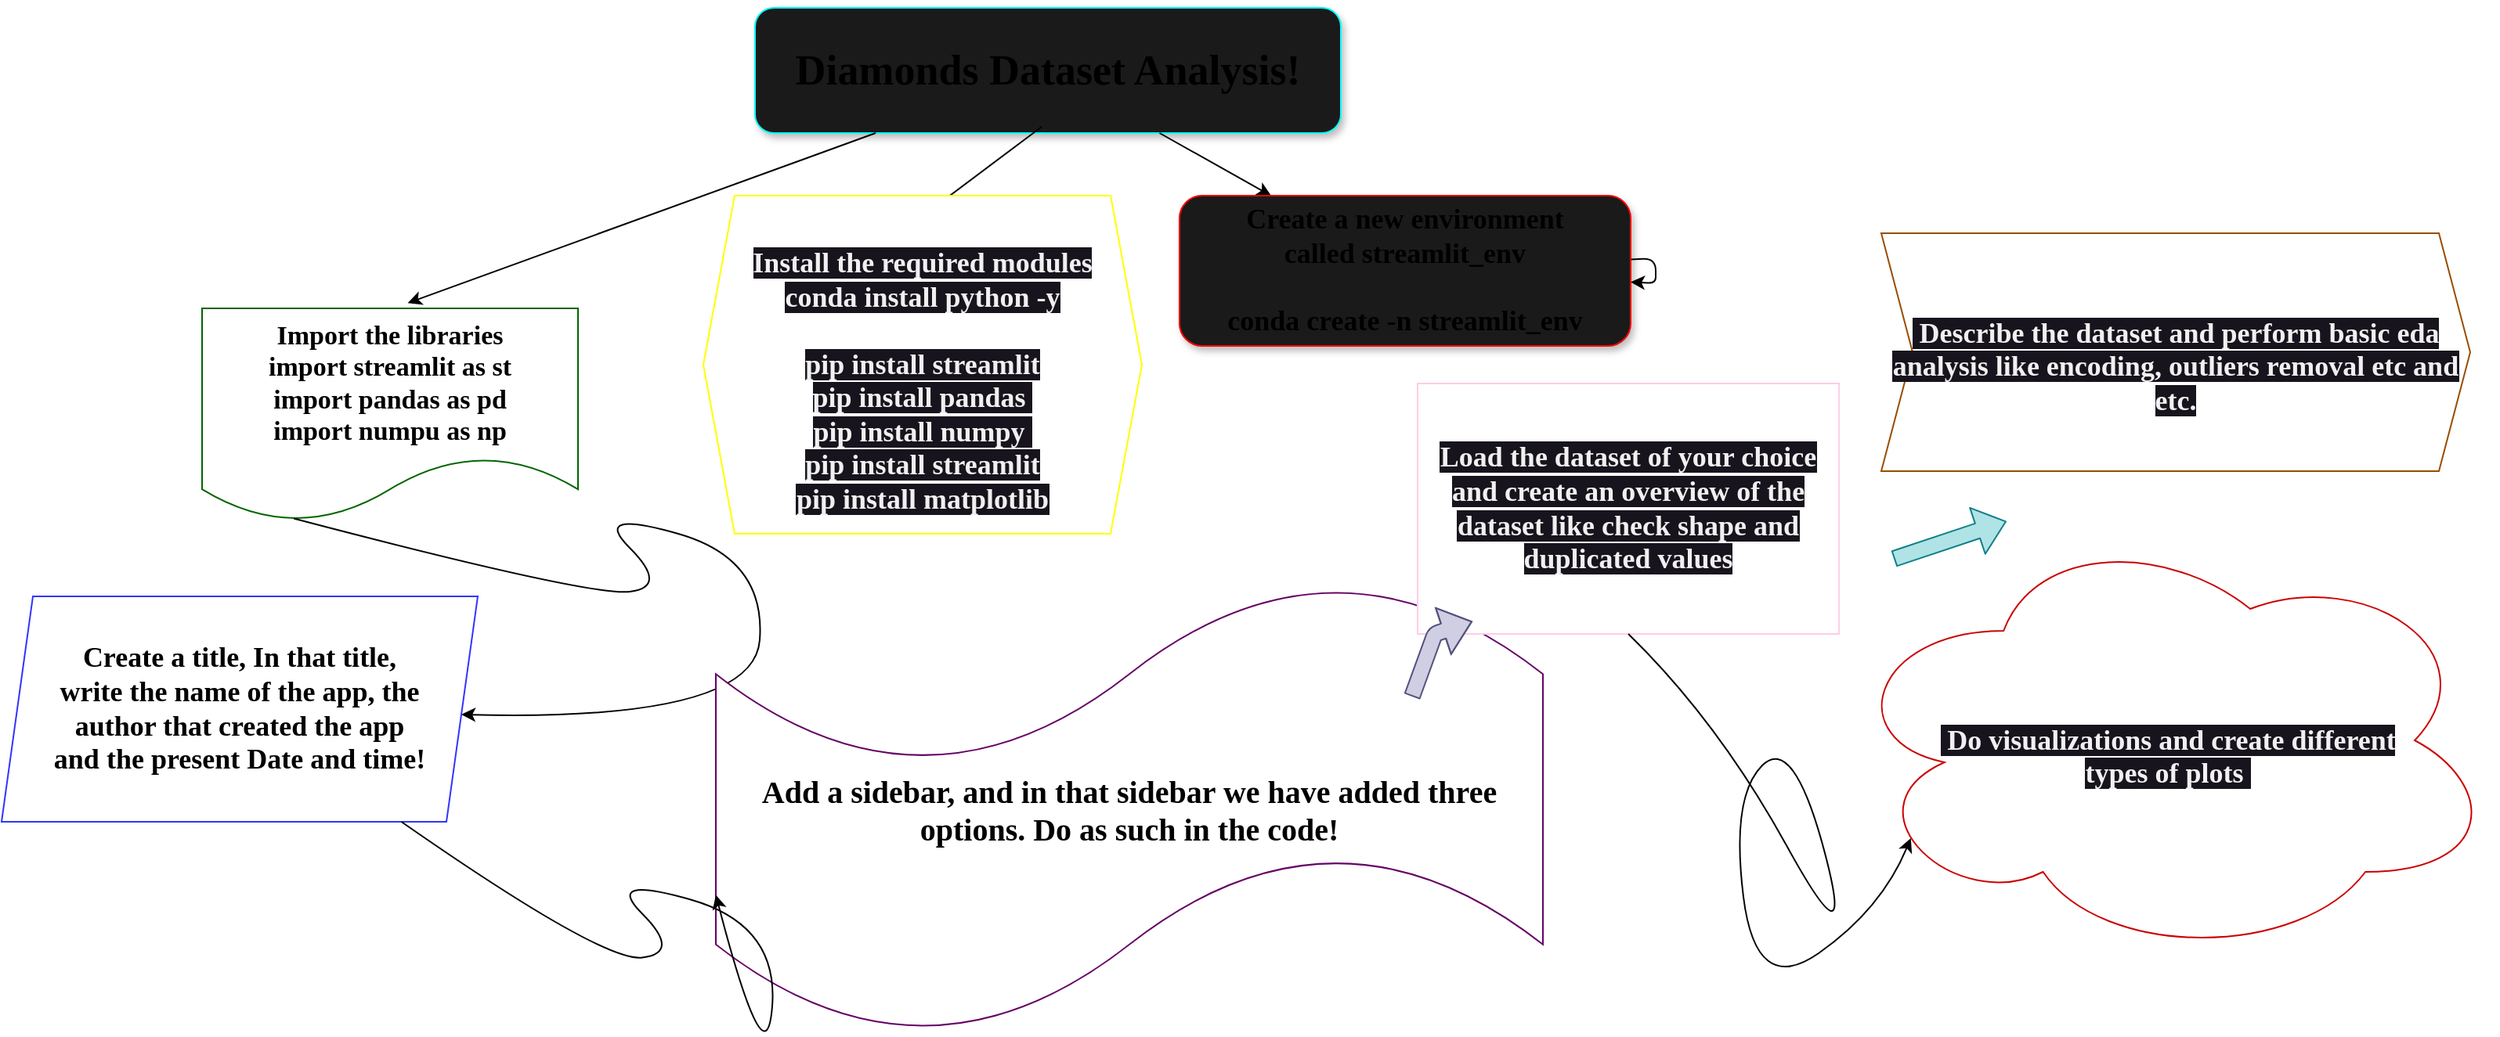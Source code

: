 <mxfile>
    <diagram id="iV_1vlyEYh0cKpFy-sop" name="Page-1">
        <mxGraphModel dx="2287" dy="1388" grid="1" gridSize="8" guides="1" tooltips="1" connect="1" arrows="1" fold="1" page="0" pageScale="1" pageWidth="850" pageHeight="1100" background="none" math="0" shadow="0">
            <root>
                <mxCell id="0"/>
                <mxCell id="1" parent="0"/>
                <mxCell id="2" value="&lt;font size=&quot;1&quot; style=&quot;&quot;&gt;&lt;b style=&quot;font-size: 27px;&quot;&gt;Diamonds Dataset Analysis!&lt;/b&gt;&lt;/font&gt;" style="rounded=1;whiteSpace=wrap;fontFamily=Comic Sans MS;labelBackgroundColor=none;labelBorderColor=none;html=1;fillColor=#1A1A1A;strokeColor=#00FFFF;shadow=1;" parent="1" vertex="1">
                    <mxGeometry x="-23" y="-216" width="374" height="80" as="geometry"/>
                </mxCell>
                <mxCell id="3" value="" style="endArrow=classic;html=1;" parent="1" source="2" target="4" edge="1">
                    <mxGeometry width="50" height="50" relative="1" as="geometry">
                        <mxPoint x="184" y="110" as="sourcePoint"/>
                        <mxPoint x="472" y="-24" as="targetPoint"/>
                        <Array as="points"/>
                    </mxGeometry>
                </mxCell>
                <mxCell id="6" style="edgeStyle=none;html=1;fontSize=17;" parent="1" source="4" target="4" edge="1">
                    <mxGeometry relative="1" as="geometry">
                        <mxPoint x="464" y="-24" as="targetPoint"/>
                    </mxGeometry>
                </mxCell>
                <mxCell id="4" value="&lt;span style=&quot;font-size: 18px;&quot;&gt;&lt;b style=&quot;&quot;&gt;Create a new environment&lt;br style=&quot;&quot;&gt;called streamlit_env&lt;br style=&quot;&quot;&gt;&lt;br style=&quot;&quot;&gt;conda create -n streamlit_env&lt;br style=&quot;font-size: 17px;&quot;&gt;&lt;/b&gt;&lt;/span&gt;" style="rounded=1;whiteSpace=wrap;fontFamily=Comic Sans MS;labelBackgroundColor=none;labelBorderColor=none;html=1;fillColor=#1A1A1A;strokeColor=#FF0000;shadow=1;fontSize=17;" parent="1" vertex="1">
                    <mxGeometry x="248" y="-96" width="288" height="96" as="geometry"/>
                </mxCell>
                <mxCell id="7" value="" style="endArrow=classic;html=1;entryX=0.486;entryY=0.074;entryDx=0;entryDy=0;entryPerimeter=0;" parent="1" target="8" edge="1">
                    <mxGeometry width="50" height="50" relative="1" as="geometry">
                        <mxPoint x="160.0" y="-140" as="sourcePoint"/>
                        <mxPoint x="160" y="-64" as="targetPoint"/>
                        <Array as="points"/>
                    </mxGeometry>
                </mxCell>
                <mxCell id="8" value="&lt;font style=&quot;font-size: 18px;&quot;&gt;&lt;br&gt;&lt;b style=&quot;border-color: rgb(0, 0, 0); color: rgb(240, 240, 240); font-family: &amp;quot;Comic Sans MS&amp;quot;; font-style: normal; font-variant-ligatures: normal; font-variant-caps: normal; letter-spacing: normal; orphans: 2; text-align: center; text-indent: 0px; text-transform: none; widows: 2; word-spacing: 0px; -webkit-text-stroke-width: 0px; background-color: rgb(24, 20, 29); text-decoration-thickness: initial; text-decoration-style: initial; text-decoration-color: initial;&quot;&gt;Install the required modules&lt;br style=&quot;border-color: rgb(0, 0, 0);&quot;&gt;conda install python -y&lt;br style=&quot;border-color: rgb(0, 0, 0);&quot;&gt;&lt;br style=&quot;border-color: rgb(0, 0, 0);&quot;&gt;pip install streamlit&lt;br style=&quot;border-color: rgb(0, 0, 0);&quot;&gt;pip install pandas&amp;nbsp;&lt;br style=&quot;border-color: rgb(0, 0, 0);&quot;&gt;pip install numpy&amp;nbsp;&lt;br style=&quot;border-color: rgb(0, 0, 0);&quot;&gt;pip install streamlit&lt;br style=&quot;border-color: rgb(0, 0, 0);&quot;&gt;pip install matplotlib&lt;/b&gt;&lt;br&gt;&lt;/font&gt;" style="shape=hexagon;perimeter=hexagonPerimeter2;whiteSpace=wrap;html=1;fixedSize=1;fontSize=17;strokeColor=#FFFF00;" parent="1" vertex="1">
                    <mxGeometry x="-56" y="-96" width="280" height="216" as="geometry"/>
                </mxCell>
                <mxCell id="9" value="&lt;font face=&quot;Comic Sans MS&quot;&gt;&lt;span style=&quot;font-size: 17px;&quot;&gt;&lt;b&gt;Import the libraries&lt;br&gt;import streamlit as st&lt;br&gt;import pandas as pd&lt;br&gt;import numpu as np&lt;br&gt;&lt;/b&gt;&lt;/span&gt;&lt;/font&gt;" style="shape=document;whiteSpace=wrap;html=1;boundedLbl=1;strokeColor=#006600;" parent="1" vertex="1">
                    <mxGeometry x="-376" y="-24" width="240" height="136" as="geometry"/>
                </mxCell>
                <mxCell id="10" value="" style="endArrow=classic;html=1;entryX=0.547;entryY=-0.025;entryDx=0;entryDy=0;entryPerimeter=0;" parent="1" source="2" target="9" edge="1">
                    <mxGeometry width="50" height="50" relative="1" as="geometry">
                        <mxPoint x="24.004" y="-140" as="sourcePoint"/>
                        <mxPoint x="199.771" y="-16" as="targetPoint"/>
                        <Array as="points"/>
                    </mxGeometry>
                </mxCell>
                <mxCell id="11" value="" style="curved=1;endArrow=classic;html=1;fontSize=16;exitX=0.244;exitY=0.987;exitDx=0;exitDy=0;exitPerimeter=0;" parent="1" source="9" target="12" edge="1">
                    <mxGeometry width="50" height="50" relative="1" as="geometry">
                        <mxPoint x="-184" y="168" as="sourcePoint"/>
                        <mxPoint x="-56" y="256" as="targetPoint"/>
                        <Array as="points">
                            <mxPoint x="-128" y="160"/>
                            <mxPoint x="-78" y="154"/>
                            <mxPoint x="-128" y="104"/>
                            <mxPoint x="-16" y="136"/>
                            <mxPoint x="-24" y="240"/>
                        </Array>
                    </mxGeometry>
                </mxCell>
                <mxCell id="12" value="&lt;font style=&quot;font-size: 18px;&quot;&gt;&lt;br style=&quot;border-color: rgb(0, 0, 0); color: rgb(240, 240, 240); font-family: Helvetica; font-style: normal; font-variant-ligatures: normal; font-variant-caps: normal; font-weight: 400; letter-spacing: normal; orphans: 2; text-align: center; text-indent: 0px; text-transform: none; widows: 2; word-spacing: 0px; -webkit-text-stroke-width: 0px; background-color: rgb(24, 20, 29); text-decoration-thickness: initial; text-decoration-style: initial; text-decoration-color: initial;&quot;&gt;&lt;/font&gt;&lt;font style=&quot;font-size: 18px;&quot; face=&quot;Comic Sans MS&quot;&gt;&lt;b style=&quot;&quot;&gt;&lt;font style=&quot;font-size: 18px;&quot;&gt;Create a title, In that title,&lt;br&gt;write the name of the app, the&lt;br&gt;author that created the app&lt;br&gt;and the present Date and time!&lt;br&gt;&lt;/font&gt;&lt;br&gt;&lt;/b&gt;&lt;/font&gt;" style="shape=parallelogram;perimeter=parallelogramPerimeter;whiteSpace=wrap;html=1;fixedSize=1;strokeColor=#3333FF;fontSize=16;" parent="1" vertex="1">
                    <mxGeometry x="-504" y="160" width="304" height="144" as="geometry"/>
                </mxCell>
                <mxCell id="13" value="&lt;font style=&quot;font-size: 20px;&quot;&gt;&lt;br style=&quot;border-color: rgb(0, 0, 0); color: rgb(240, 240, 240); font-family: Helvetica; font-style: normal; font-variant-ligatures: normal; font-variant-caps: normal; font-weight: 400; letter-spacing: normal; orphans: 2; text-align: center; text-indent: 0px; text-transform: none; widows: 2; word-spacing: 0px; -webkit-text-stroke-width: 0px; text-decoration-thickness: initial; text-decoration-style: initial; text-decoration-color: initial; background-color: rgb(24, 20, 29);&quot;&gt;&lt;font style=&quot;font-size: 20px;&quot; face=&quot;Comic Sans MS&quot;&gt;&lt;b style=&quot;&quot;&gt;Add a sidebar, and in that sidebar we have added three options. Do as such in the code!&lt;br&gt;&lt;br&gt;&lt;/b&gt;&lt;/font&gt;&lt;/font&gt;" style="shape=tape;whiteSpace=wrap;html=1;strokeColor=#660066;" parent="1" vertex="1">
                    <mxGeometry x="-48" y="152" width="528" height="288" as="geometry"/>
                </mxCell>
                <mxCell id="15" value="" style="curved=1;endArrow=classic;html=1;fontSize=16;entryX=0;entryY=0.69;entryDx=0;entryDy=0;entryPerimeter=0;" parent="1" source="12" target="13" edge="1">
                    <mxGeometry width="50" height="50" relative="1" as="geometry">
                        <mxPoint x="-165.44" y="328.002" as="sourcePoint"/>
                        <mxPoint x="-72.404" y="478.282" as="targetPoint"/>
                        <Array as="points">
                            <mxPoint x="-120" y="393.77"/>
                            <mxPoint x="-70" y="387.77"/>
                            <mxPoint x="-120" y="337.77"/>
                            <mxPoint x="-8" y="369.77"/>
                            <mxPoint x="-16" y="473.77"/>
                        </Array>
                    </mxGeometry>
                </mxCell>
                <mxCell id="16" value="&lt;br style=&quot;border-color: rgb(0, 0, 0); color: rgb(240, 240, 240); font-family: Helvetica; font-size: 18px; font-style: normal; font-variant-ligatures: normal; font-variant-caps: normal; font-weight: 400; letter-spacing: normal; orphans: 2; text-align: center; text-indent: 0px; text-transform: none; widows: 2; word-spacing: 0px; -webkit-text-stroke-width: 0px; text-decoration-thickness: initial; text-decoration-style: initial; text-decoration-color: initial; background-color: rgb(24, 20, 29);&quot;&gt;&lt;font style=&quot;border-color: rgb(0, 0, 0); color: rgb(240, 240, 240); font-size: 18px; font-style: normal; font-variant-ligatures: normal; font-variant-caps: normal; font-weight: 400; letter-spacing: normal; orphans: 2; text-align: center; text-indent: 0px; text-transform: none; widows: 2; word-spacing: 0px; -webkit-text-stroke-width: 0px; background-color: rgb(24, 20, 29); text-decoration-thickness: initial; text-decoration-style: initial; text-decoration-color: initial;&quot; face=&quot;Comic Sans MS&quot;&gt;&lt;b style=&quot;border-color: rgb(0, 0, 0);&quot;&gt;Load the dataset of your choice and create an overview of the dataset like check shape and duplicated values&lt;br&gt;&lt;br style=&quot;border-color: rgb(0, 0, 0);&quot;&gt;&lt;/b&gt;&lt;/font&gt;" style="shape=callout;whiteSpace=wrap;html=1;perimeter=calloutPerimeter;strokeColor=#FFCCE6;fontSize=18;size=0;position=0.95;" parent="1" vertex="1">
                    <mxGeometry x="400" y="24" width="269.09" height="160" as="geometry"/>
                </mxCell>
                <mxCell id="17" value="" style="shape=flexArrow;endArrow=classic;html=1;fontSize=18;fillColor=#d0cee2;strokeColor=#56517e;" parent="1" edge="1">
                    <mxGeometry width="50" height="50" relative="1" as="geometry">
                        <mxPoint x="396.455" y="224" as="sourcePoint"/>
                        <mxPoint x="435" y="176" as="targetPoint"/>
                        <Array as="points">
                            <mxPoint x="411" y="184"/>
                        </Array>
                    </mxGeometry>
                </mxCell>
                <mxCell id="18" value="&lt;font style=&quot;font-size: 18px;&quot;&gt;&lt;br style=&quot;border-color: rgb(0, 0, 0); color: rgb(240, 240, 240); font-family: Helvetica; font-style: normal; font-variant-ligatures: normal; font-variant-caps: normal; font-weight: 400; letter-spacing: normal; orphans: 2; text-align: center; text-indent: 0px; text-transform: none; widows: 2; word-spacing: 0px; -webkit-text-stroke-width: 0px; text-decoration-thickness: initial; text-decoration-style: initial; text-decoration-color: initial; background-color: rgb(24, 20, 29);&quot;&gt;&lt;font style=&quot;border-color: rgb(0, 0, 0); color: rgb(240, 240, 240); font-style: normal; font-variant-ligatures: normal; font-variant-caps: normal; font-weight: 400; letter-spacing: normal; orphans: 2; text-align: center; text-indent: 0px; text-transform: none; widows: 2; word-spacing: 0px; -webkit-text-stroke-width: 0px; text-decoration-thickness: initial; text-decoration-style: initial; text-decoration-color: initial; background-color: rgb(24, 20, 29); font-size: 18px;&quot; face=&quot;Comic Sans MS&quot;&gt;&lt;b style=&quot;border-color: rgb(0, 0, 0);&quot;&gt;&amp;nbsp;Do visualizations and create different &lt;br&gt;types of plots&amp;nbsp;&lt;/b&gt;&lt;/font&gt;&lt;/font&gt;" style="ellipse;shape=cloud;whiteSpace=wrap;html=1;strokeColor=#CC0000;fontSize=18;" parent="1" vertex="1">
                    <mxGeometry x="669.09" y="112" width="420" height="280" as="geometry"/>
                </mxCell>
                <mxCell id="19" value="" style="curved=1;endArrow=classic;html=1;fontSize=18;exitX=0;exitY=0;exitDx=134.545;exitDy=160;exitPerimeter=0;entryX=0.109;entryY=0.723;entryDx=0;entryDy=0;entryPerimeter=0;" parent="1" source="16" target="18" edge="1">
                    <mxGeometry width="50" height="50" relative="1" as="geometry">
                        <mxPoint x="600" y="338" as="sourcePoint"/>
                        <mxPoint x="712" y="360" as="targetPoint"/>
                        <Array as="points">
                            <mxPoint x="592" y="240"/>
                            <mxPoint x="680" y="400"/>
                            <mxPoint x="640" y="248"/>
                            <mxPoint x="600" y="288"/>
                            <mxPoint x="616" y="416"/>
                            <mxPoint x="696" y="360"/>
                        </Array>
                    </mxGeometry>
                </mxCell>
                <mxCell id="20" value="&lt;br style=&quot;border-color: rgb(0, 0, 0); color: rgb(240, 240, 240); font-family: Helvetica; font-size: 18px; font-style: normal; font-variant-ligatures: normal; font-variant-caps: normal; font-weight: 400; letter-spacing: normal; orphans: 2; text-align: center; text-indent: 0px; text-transform: none; widows: 2; word-spacing: 0px; -webkit-text-stroke-width: 0px; text-decoration-thickness: initial; text-decoration-style: initial; text-decoration-color: initial; background-color: rgb(24, 20, 29);&quot;&gt;&lt;font style=&quot;border-color: rgb(0, 0, 0); color: rgb(240, 240, 240); font-size: 18px; font-style: normal; font-variant-ligatures: normal; font-variant-caps: normal; font-weight: 400; letter-spacing: normal; orphans: 2; text-align: center; text-indent: 0px; text-transform: none; widows: 2; word-spacing: 0px; -webkit-text-stroke-width: 0px; text-decoration-thickness: initial; text-decoration-style: initial; text-decoration-color: initial; background-color: rgb(24, 20, 29);&quot; face=&quot;Comic Sans MS&quot;&gt;&lt;b style=&quot;border-color: rgb(0, 0, 0);&quot;&gt;&amp;nbsp;Describe the dataset and perform basic eda analysis like encoding, outliers removal etc and etc.&lt;br&gt;&lt;/b&gt;&lt;/font&gt;" style="shape=step;perimeter=stepPerimeter;whiteSpace=wrap;html=1;fixedSize=1;strokeColor=#994C00;fontSize=16;" parent="1" vertex="1">
                    <mxGeometry x="696" y="-72" width="376" height="152" as="geometry"/>
                </mxCell>
                <mxCell id="24" value="" style="shape=flexArrow;endArrow=classic;html=1;fontSize=16;fillColor=#b0e3e6;strokeColor=#0e8088;" parent="1" edge="1">
                    <mxGeometry width="50" height="50" relative="1" as="geometry">
                        <mxPoint x="704" y="136" as="sourcePoint"/>
                        <mxPoint x="776" y="112" as="targetPoint"/>
                        <Array as="points"/>
                    </mxGeometry>
                </mxCell>
            </root>
        </mxGraphModel>
    </diagram>
</mxfile>